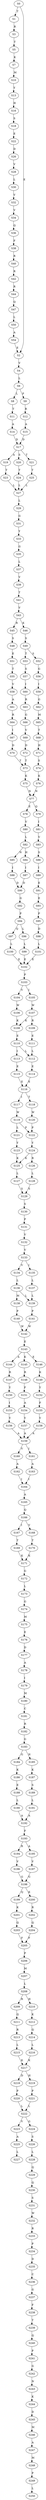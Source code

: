 strict digraph  {
	S0 -> S1 [ label = T ];
	S0 -> S2 [ label = E ];
	S1 -> S3 [ label = R ];
	S2 -> S4 [ label = V ];
	S3 -> S5 [ label = T ];
	S4 -> S6 [ label = L ];
	S5 -> S7 [ label = K ];
	S6 -> S8 [ label = L ];
	S6 -> S9 [ label = P ];
	S7 -> S10 [ label = M ];
	S8 -> S11 [ label = T ];
	S9 -> S12 [ label = R ];
	S10 -> S13 [ label = Y ];
	S11 -> S14 [ label = A ];
	S12 -> S15 [ label = A ];
	S13 -> S16 [ label = H ];
	S14 -> S17 [ label = D ];
	S15 -> S17 [ label = D ];
	S16 -> S18 [ label = S ];
	S17 -> S19 [ label = A ];
	S17 -> S20 [ label = S ];
	S17 -> S21 [ label = T ];
	S18 -> S22 [ label = E ];
	S19 -> S23 [ label = T ];
	S20 -> S24 [ label = T ];
	S21 -> S25 [ label = T ];
	S22 -> S26 [ label = D ];
	S23 -> S27 [ label = L ];
	S24 -> S27 [ label = L ];
	S25 -> S27 [ label = L ];
	S26 -> S28 [ label = V ];
	S27 -> S29 [ label = L ];
	S28 -> S30 [ label = L ];
	S29 -> S31 [ label = G ];
	S30 -> S32 [ label = V ];
	S31 -> S33 [ label = Y ];
	S32 -> S34 [ label = V ];
	S33 -> S35 [ label = G ];
	S34 -> S36 [ label = Q ];
	S35 -> S37 [ label = L ];
	S36 -> S38 [ label = F ];
	S37 -> S39 [ label = V ];
	S38 -> S40 [ label = R ];
	S39 -> S41 [ label = T ];
	S40 -> S42 [ label = R ];
	S41 -> S43 [ label = V ];
	S42 -> S44 [ label = R ];
	S43 -> S45 [ label = R ];
	S43 -> S46 [ label = K ];
	S44 -> S47 [ label = Q ];
	S45 -> S48 [ label = S ];
	S46 -> S49 [ label = S ];
	S47 -> S50 [ label = L ];
	S48 -> S51 [ label = E ];
	S49 -> S52 [ label = S ];
	S49 -> S53 [ label = T ];
	S50 -> S54 [ label = A ];
	S51 -> S55 [ label = T ];
	S52 -> S56 [ label = G ];
	S53 -> S57 [ label = S ];
	S54 -> S2 [ label = E ];
	S55 -> S58 [ label = V ];
	S56 -> S59 [ label = I ];
	S57 -> S60 [ label = I ];
	S58 -> S61 [ label = A ];
	S59 -> S62 [ label = G ];
	S60 -> S63 [ label = R ];
	S61 -> S64 [ label = R ];
	S62 -> S65 [ label = M ];
	S63 -> S66 [ label = G ];
	S64 -> S67 [ label = I ];
	S65 -> S68 [ label = T ];
	S66 -> S69 [ label = V ];
	S67 -> S70 [ label = D ];
	S68 -> S71 [ label = H ];
	S69 -> S72 [ label = D ];
	S70 -> S73 [ label = T ];
	S71 -> S74 [ label = S ];
	S72 -> S73 [ label = T ];
	S73 -> S75 [ label = K ];
	S74 -> S76 [ label = K ];
	S75 -> S77 [ label = N ];
	S76 -> S77 [ label = N ];
	S77 -> S78 [ label = E ];
	S77 -> S79 [ label = Q ];
	S78 -> S80 [ label = V ];
	S79 -> S81 [ label = I ];
	S80 -> S82 [ label = L ];
	S81 -> S83 [ label = V ];
	S82 -> S84 [ label = H ];
	S82 -> S85 [ label = N ];
	S83 -> S86 [ label = S ];
	S84 -> S87 [ label = I ];
	S85 -> S88 [ label = I ];
	S86 -> S89 [ label = I ];
	S87 -> S90 [ label = D ];
	S88 -> S90 [ label = D ];
	S89 -> S91 [ label = E ];
	S90 -> S92 [ label = G ];
	S91 -> S93 [ label = E ];
	S92 -> S94 [ label = P ];
	S93 -> S95 [ label = P ];
	S94 -> S96 [ label = L ];
	S94 -> S97 [ label = Q ];
	S95 -> S98 [ label = D ];
	S96 -> S99 [ label = L ];
	S97 -> S100 [ label = L ];
	S98 -> S101 [ label = L ];
	S99 -> S102 [ label = E ];
	S100 -> S102 [ label = E ];
	S101 -> S102 [ label = E ];
	S102 -> S103 [ label = P ];
	S103 -> S104 [ label = V ];
	S103 -> S105 [ label = I ];
	S104 -> S106 [ label = W ];
	S105 -> S107 [ label = W ];
	S106 -> S108 [ label = K ];
	S107 -> S109 [ label = R ];
	S107 -> S108 [ label = K ];
	S108 -> S110 [ label = E ];
	S109 -> S111 [ label = E ];
	S110 -> S112 [ label = L ];
	S110 -> S113 [ label = I ];
	S111 -> S112 [ label = L ];
	S112 -> S114 [ label = E ];
	S113 -> S115 [ label = E ];
	S114 -> S116 [ label = E ];
	S115 -> S116 [ label = E ];
	S116 -> S117 [ label = I ];
	S116 -> S118 [ label = T ];
	S117 -> S119 [ label = W ];
	S118 -> S120 [ label = W ];
	S119 -> S121 [ label = L ];
	S119 -> S122 [ label = P ];
	S120 -> S122 [ label = P ];
	S121 -> S123 [ label = Y ];
	S122 -> S124 [ label = Y ];
	S123 -> S125 [ label = K ];
	S124 -> S125 [ label = K ];
	S124 -> S126 [ label = R ];
	S125 -> S127 [ label = L ];
	S126 -> S128 [ label = L ];
	S127 -> S129 [ label = S ];
	S128 -> S129 [ label = S ];
	S129 -> S130 [ label = S ];
	S130 -> S131 [ label = P ];
	S131 -> S132 [ label = V ];
	S132 -> S133 [ label = V ];
	S133 -> S134 [ label = V ];
	S133 -> S135 [ label = I ];
	S134 -> S136 [ label = L ];
	S135 -> S137 [ label = L ];
	S136 -> S138 [ label = M ];
	S136 -> S139 [ label = L ];
	S137 -> S139 [ label = L ];
	S138 -> S140 [ label = P ];
	S139 -> S141 [ label = P ];
	S140 -> S142 [ label = W ];
	S141 -> S142 [ label = W ];
	S142 -> S143 [ label = E ];
	S143 -> S144 [ label = A ];
	S143 -> S145 [ label = K ];
	S143 -> S146 [ label = E ];
	S144 -> S147 [ label = R ];
	S145 -> S148 [ label = R ];
	S146 -> S149 [ label = K ];
	S147 -> S150 [ label = Y ];
	S148 -> S151 [ label = F ];
	S149 -> S152 [ label = Y ];
	S150 -> S153 [ label = I ];
	S151 -> S154 [ label = A ];
	S152 -> S155 [ label = F ];
	S153 -> S156 [ label = Y ];
	S154 -> S157 [ label = Y ];
	S155 -> S158 [ label = Y ];
	S156 -> S159 [ label = A ];
	S157 -> S159 [ label = A ];
	S158 -> S159 [ label = A ];
	S159 -> S160 [ label = V ];
	S159 -> S161 [ label = I ];
	S160 -> S162 [ label = A ];
	S161 -> S163 [ label = A ];
	S162 -> S164 [ label = I ];
	S163 -> S164 [ label = I ];
	S164 -> S165 [ label = A ];
	S165 -> S166 [ label = Q ];
	S166 -> S167 [ label = I ];
	S166 -> S168 [ label = V ];
	S167 -> S169 [ label = T ];
	S168 -> S170 [ label = T ];
	S169 -> S171 [ label = K ];
	S170 -> S171 [ label = K ];
	S171 -> S172 [ label = G ];
	S172 -> S173 [ label = L ];
	S173 -> S174 [ label = G ];
	S174 -> S175 [ label = M ];
	S175 -> S176 [ label = E ];
	S176 -> S177 [ label = D ];
	S177 -> S178 [ label = A ];
	S178 -> S179 [ label = I ];
	S179 -> S180 [ label = M ];
	S180 -> S181 [ label = C ];
	S181 -> S182 [ label = R ];
	S182 -> S183 [ label = G ];
	S183 -> S184 [ label = G ];
	S183 -> S185 [ label = N ];
	S184 -> S186 [ label = K ];
	S185 -> S187 [ label = K ];
	S186 -> S188 [ label = E ];
	S187 -> S189 [ label = S ];
	S188 -> S190 [ label = L ];
	S189 -> S191 [ label = L ];
	S190 -> S192 [ label = A ];
	S191 -> S192 [ label = A ];
	S192 -> S193 [ label = F ];
	S193 -> S194 [ label = R ];
	S193 -> S195 [ label = A ];
	S194 -> S196 [ label = V ];
	S195 -> S197 [ label = V ];
	S196 -> S198 [ label = G ];
	S197 -> S198 [ label = G ];
	S198 -> S199 [ label = Q ];
	S198 -> S200 [ label = K ];
	S199 -> S201 [ label = K ];
	S200 -> S202 [ label = R ];
	S201 -> S203 [ label = Q ];
	S202 -> S204 [ label = Q ];
	S203 -> S205 [ label = F ];
	S204 -> S205 [ label = F ];
	S205 -> S206 [ label = P ];
	S206 -> S207 [ label = M ];
	S207 -> S208 [ label = L ];
	S208 -> S209 [ label = R ];
	S208 -> S210 [ label = H ];
	S209 -> S211 [ label = Q ];
	S210 -> S212 [ label = K ];
	S211 -> S213 [ label = R ];
	S212 -> S214 [ label = Q ];
	S213 -> S215 [ label = L ];
	S214 -> S216 [ label = L ];
	S215 -> S217 [ label = K ];
	S216 -> S217 [ label = K ];
	S217 -> S218 [ label = D ];
	S217 -> S219 [ label = H ];
	S218 -> S220 [ label = P ];
	S219 -> S221 [ label = P ];
	S220 -> S222 [ label = L ];
	S221 -> S222 [ label = L ];
	S222 -> S223 [ label = V ];
	S222 -> S224 [ label = G ];
	S223 -> S225 [ label = A ];
	S224 -> S226 [ label = S ];
	S225 -> S227 [ label = L ];
	S226 -> S228 [ label = L ];
	S228 -> S229 [ label = Q ];
	S229 -> S230 [ label = Q ];
	S230 -> S231 [ label = S ];
	S231 -> S232 [ label = W ];
	S232 -> S233 [ label = R ];
	S233 -> S234 [ label = P ];
	S234 -> S235 [ label = D ];
	S235 -> S236 [ label = C ];
	S236 -> S237 [ label = G ];
	S237 -> S238 [ label = F ];
	S238 -> S239 [ label = T ];
	S239 -> S240 [ label = Q ];
	S240 -> S241 [ label = P ];
	S241 -> S242 [ label = G ];
	S242 -> S243 [ label = N ];
	S243 -> S244 [ label = K ];
	S244 -> S245 [ label = D ];
	S245 -> S246 [ label = M ];
	S246 -> S247 [ label = A ];
	S247 -> S248 [ label = M ];
	S248 -> S249 [ label = P ];
	S249 -> S250 [ label = L ];
}
